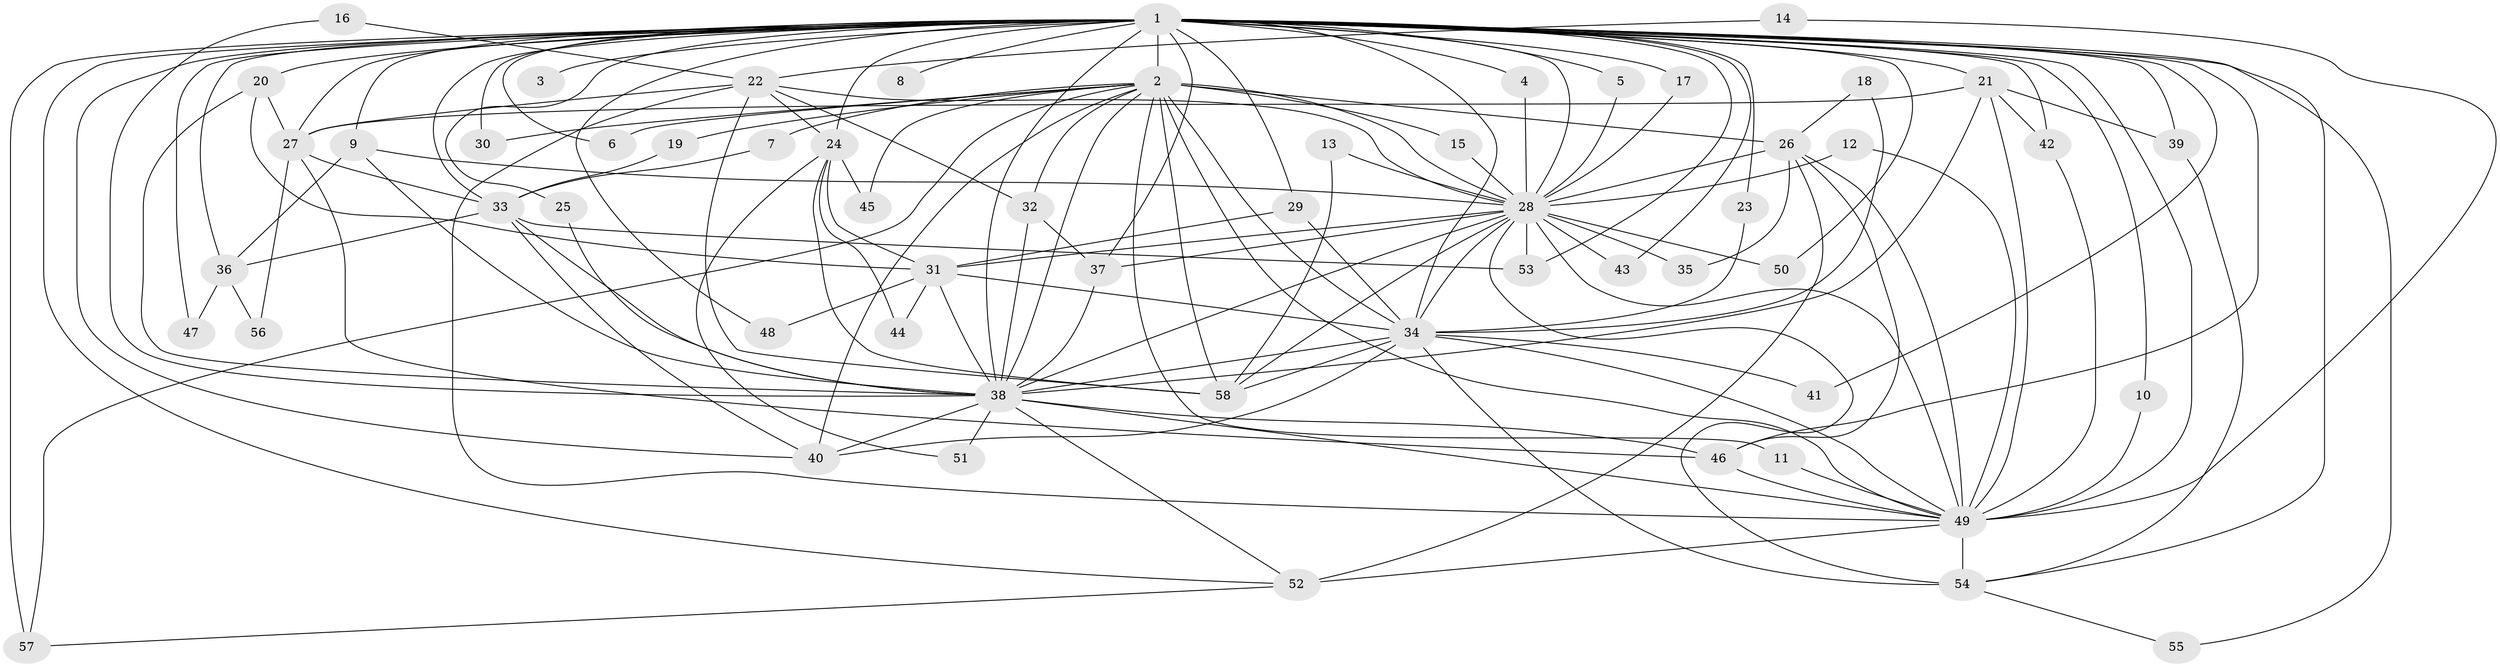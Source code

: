 // original degree distribution, {15: 0.017241379310344827, 21: 0.017241379310344827, 22: 0.008620689655172414, 19: 0.008620689655172414, 27: 0.017241379310344827, 29: 0.008620689655172414, 16: 0.008620689655172414, 8: 0.02586206896551724, 2: 0.5344827586206896, 3: 0.19827586206896552, 4: 0.08620689655172414, 6: 0.04310344827586207, 5: 0.02586206896551724}
// Generated by graph-tools (version 1.1) at 2025/49/03/09/25 03:49:36]
// undirected, 58 vertices, 148 edges
graph export_dot {
graph [start="1"]
  node [color=gray90,style=filled];
  1;
  2;
  3;
  4;
  5;
  6;
  7;
  8;
  9;
  10;
  11;
  12;
  13;
  14;
  15;
  16;
  17;
  18;
  19;
  20;
  21;
  22;
  23;
  24;
  25;
  26;
  27;
  28;
  29;
  30;
  31;
  32;
  33;
  34;
  35;
  36;
  37;
  38;
  39;
  40;
  41;
  42;
  43;
  44;
  45;
  46;
  47;
  48;
  49;
  50;
  51;
  52;
  53;
  54;
  55;
  56;
  57;
  58;
  1 -- 2 [weight=8.0];
  1 -- 3 [weight=2.0];
  1 -- 4 [weight=1.0];
  1 -- 5 [weight=1.0];
  1 -- 6 [weight=1.0];
  1 -- 8 [weight=1.0];
  1 -- 9 [weight=2.0];
  1 -- 10 [weight=1.0];
  1 -- 17 [weight=1.0];
  1 -- 20 [weight=1.0];
  1 -- 21 [weight=1.0];
  1 -- 23 [weight=1.0];
  1 -- 24 [weight=2.0];
  1 -- 25 [weight=1.0];
  1 -- 27 [weight=1.0];
  1 -- 28 [weight=4.0];
  1 -- 29 [weight=1.0];
  1 -- 30 [weight=1.0];
  1 -- 33 [weight=2.0];
  1 -- 34 [weight=5.0];
  1 -- 36 [weight=3.0];
  1 -- 37 [weight=2.0];
  1 -- 38 [weight=4.0];
  1 -- 39 [weight=1.0];
  1 -- 40 [weight=1.0];
  1 -- 41 [weight=2.0];
  1 -- 42 [weight=1.0];
  1 -- 43 [weight=1.0];
  1 -- 46 [weight=2.0];
  1 -- 47 [weight=2.0];
  1 -- 48 [weight=1.0];
  1 -- 49 [weight=4.0];
  1 -- 50 [weight=1.0];
  1 -- 52 [weight=1.0];
  1 -- 53 [weight=1.0];
  1 -- 54 [weight=1.0];
  1 -- 55 [weight=1.0];
  1 -- 57 [weight=2.0];
  2 -- 6 [weight=1.0];
  2 -- 7 [weight=2.0];
  2 -- 11 [weight=1.0];
  2 -- 15 [weight=1.0];
  2 -- 19 [weight=1.0];
  2 -- 26 [weight=1.0];
  2 -- 28 [weight=2.0];
  2 -- 30 [weight=1.0];
  2 -- 32 [weight=1.0];
  2 -- 34 [weight=2.0];
  2 -- 38 [weight=2.0];
  2 -- 40 [weight=1.0];
  2 -- 45 [weight=1.0];
  2 -- 49 [weight=2.0];
  2 -- 57 [weight=1.0];
  2 -- 58 [weight=1.0];
  4 -- 28 [weight=1.0];
  5 -- 28 [weight=1.0];
  7 -- 33 [weight=1.0];
  9 -- 28 [weight=1.0];
  9 -- 36 [weight=1.0];
  9 -- 38 [weight=1.0];
  10 -- 49 [weight=1.0];
  11 -- 49 [weight=1.0];
  12 -- 28 [weight=1.0];
  12 -- 49 [weight=1.0];
  13 -- 28 [weight=1.0];
  13 -- 58 [weight=1.0];
  14 -- 22 [weight=1.0];
  14 -- 49 [weight=1.0];
  15 -- 28 [weight=1.0];
  16 -- 22 [weight=1.0];
  16 -- 38 [weight=1.0];
  17 -- 28 [weight=1.0];
  18 -- 26 [weight=1.0];
  18 -- 34 [weight=1.0];
  19 -- 33 [weight=1.0];
  20 -- 27 [weight=1.0];
  20 -- 31 [weight=1.0];
  20 -- 38 [weight=1.0];
  21 -- 27 [weight=1.0];
  21 -- 38 [weight=1.0];
  21 -- 39 [weight=1.0];
  21 -- 42 [weight=1.0];
  21 -- 49 [weight=1.0];
  22 -- 24 [weight=1.0];
  22 -- 27 [weight=1.0];
  22 -- 28 [weight=1.0];
  22 -- 32 [weight=1.0];
  22 -- 49 [weight=1.0];
  22 -- 58 [weight=1.0];
  23 -- 34 [weight=1.0];
  24 -- 31 [weight=1.0];
  24 -- 44 [weight=1.0];
  24 -- 45 [weight=1.0];
  24 -- 51 [weight=1.0];
  24 -- 58 [weight=1.0];
  25 -- 38 [weight=1.0];
  26 -- 28 [weight=1.0];
  26 -- 35 [weight=1.0];
  26 -- 46 [weight=1.0];
  26 -- 49 [weight=1.0];
  26 -- 52 [weight=1.0];
  27 -- 33 [weight=1.0];
  27 -- 46 [weight=1.0];
  27 -- 56 [weight=1.0];
  28 -- 31 [weight=1.0];
  28 -- 34 [weight=1.0];
  28 -- 35 [weight=1.0];
  28 -- 37 [weight=1.0];
  28 -- 38 [weight=2.0];
  28 -- 43 [weight=1.0];
  28 -- 49 [weight=1.0];
  28 -- 50 [weight=1.0];
  28 -- 53 [weight=1.0];
  28 -- 54 [weight=1.0];
  28 -- 58 [weight=1.0];
  29 -- 31 [weight=1.0];
  29 -- 34 [weight=1.0];
  31 -- 34 [weight=1.0];
  31 -- 38 [weight=2.0];
  31 -- 44 [weight=1.0];
  31 -- 48 [weight=1.0];
  32 -- 37 [weight=1.0];
  32 -- 38 [weight=2.0];
  33 -- 36 [weight=1.0];
  33 -- 38 [weight=1.0];
  33 -- 40 [weight=1.0];
  33 -- 53 [weight=1.0];
  34 -- 38 [weight=2.0];
  34 -- 40 [weight=1.0];
  34 -- 41 [weight=1.0];
  34 -- 49 [weight=1.0];
  34 -- 54 [weight=1.0];
  34 -- 58 [weight=1.0];
  36 -- 47 [weight=1.0];
  36 -- 56 [weight=1.0];
  37 -- 38 [weight=1.0];
  38 -- 40 [weight=1.0];
  38 -- 46 [weight=1.0];
  38 -- 49 [weight=1.0];
  38 -- 51 [weight=1.0];
  38 -- 52 [weight=1.0];
  39 -- 54 [weight=1.0];
  42 -- 49 [weight=1.0];
  46 -- 49 [weight=1.0];
  49 -- 52 [weight=2.0];
  49 -- 54 [weight=2.0];
  52 -- 57 [weight=1.0];
  54 -- 55 [weight=1.0];
}

